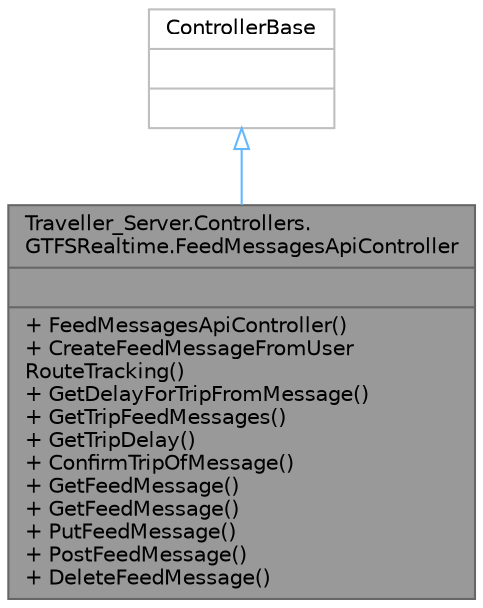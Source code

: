 digraph "Traveller_Server.Controllers.GTFSRealtime.FeedMessagesApiController"
{
 // LATEX_PDF_SIZE
  bgcolor="transparent";
  edge [fontname=Helvetica,fontsize=10,labelfontname=Helvetica,labelfontsize=10];
  node [fontname=Helvetica,fontsize=10,shape=box,height=0.2,width=0.4];
  Node1 [shape=record,label="{Traveller_Server.Controllers.\lGTFSRealtime.FeedMessagesApiController\n||+ FeedMessagesApiController()\l+ CreateFeedMessageFromUser\lRouteTracking()\l+ GetDelayForTripFromMessage()\l+ GetTripFeedMessages()\l+ GetTripDelay()\l+ ConfirmTripOfMessage()\l+ GetFeedMessage()\l+ GetFeedMessage()\l+ PutFeedMessage()\l+ PostFeedMessage()\l+ DeleteFeedMessage()\l}",height=0.2,width=0.4,color="gray40", fillcolor="grey60", style="filled", fontcolor="black",tooltip=" "];
  Node2 -> Node1 [dir="back",color="steelblue1",style="solid",arrowtail="onormal"];
  Node2 [shape=record,label="{ControllerBase\n||}",height=0.2,width=0.4,color="grey75", fillcolor="white", style="filled",tooltip=" "];
}
